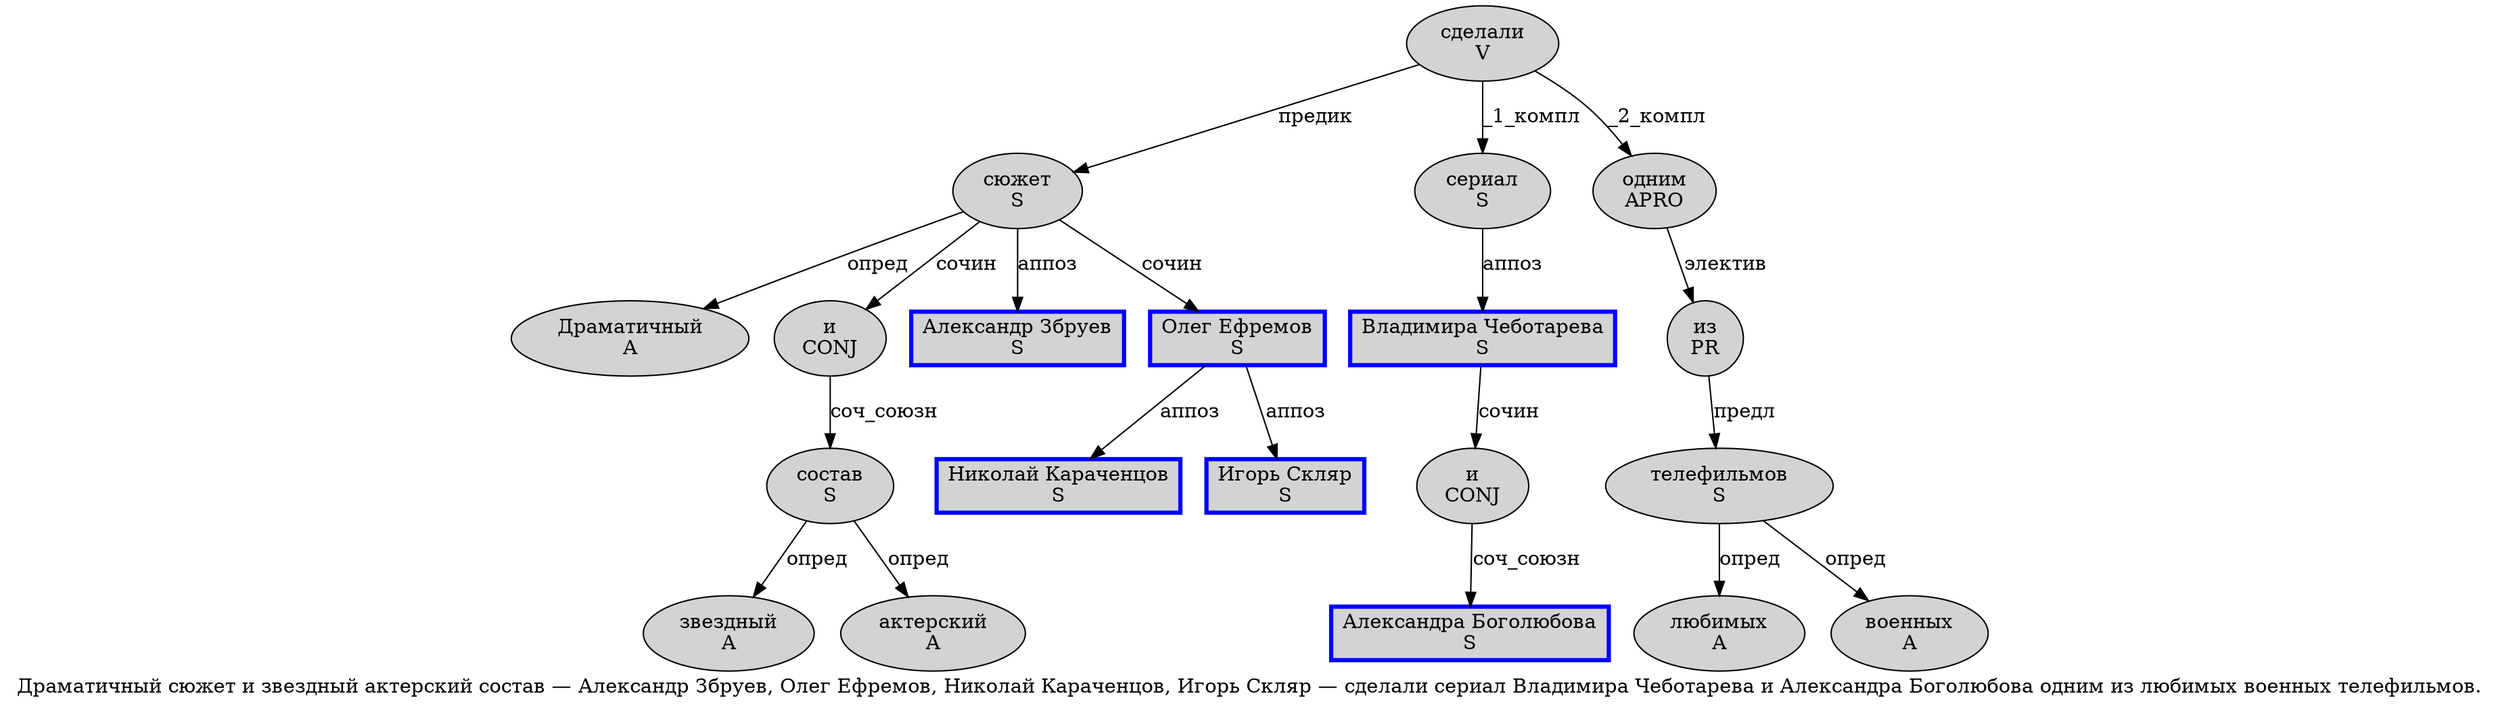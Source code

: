 digraph SENTENCE_443 {
	graph [label="Драматичный сюжет и звездный актерский состав — Александр Збруев, Олег Ефремов, Николай Караченцов, Игорь Скляр — сделали сериал Владимира Чеботарева и Александра Боголюбова одним из любимых военных телефильмов."]
	node [style=filled]
		0 [label="Драматичный
A" color="" fillcolor=lightgray penwidth=1 shape=ellipse]
		1 [label="сюжет
S" color="" fillcolor=lightgray penwidth=1 shape=ellipse]
		2 [label="и
CONJ" color="" fillcolor=lightgray penwidth=1 shape=ellipse]
		3 [label="звездный
A" color="" fillcolor=lightgray penwidth=1 shape=ellipse]
		4 [label="актерский
A" color="" fillcolor=lightgray penwidth=1 shape=ellipse]
		5 [label="состав
S" color="" fillcolor=lightgray penwidth=1 shape=ellipse]
		7 [label="Александр Збруев
S" color=blue fillcolor=lightgray penwidth=3 shape=box]
		9 [label="Олег Ефремов
S" color=blue fillcolor=lightgray penwidth=3 shape=box]
		11 [label="Николай Караченцов
S" color=blue fillcolor=lightgray penwidth=3 shape=box]
		13 [label="Игорь Скляр
S" color=blue fillcolor=lightgray penwidth=3 shape=box]
		15 [label="сделали
V" color="" fillcolor=lightgray penwidth=1 shape=ellipse]
		16 [label="сериал
S" color="" fillcolor=lightgray penwidth=1 shape=ellipse]
		17 [label="Владимира Чеботарева
S" color=blue fillcolor=lightgray penwidth=3 shape=box]
		18 [label="и
CONJ" color="" fillcolor=lightgray penwidth=1 shape=ellipse]
		19 [label="Александра Боголюбова
S" color=blue fillcolor=lightgray penwidth=3 shape=box]
		20 [label="одним
APRO" color="" fillcolor=lightgray penwidth=1 shape=ellipse]
		21 [label="из
PR" color="" fillcolor=lightgray penwidth=1 shape=ellipse]
		22 [label="любимых
A" color="" fillcolor=lightgray penwidth=1 shape=ellipse]
		23 [label="военных
A" color="" fillcolor=lightgray penwidth=1 shape=ellipse]
		24 [label="телефильмов
S" color="" fillcolor=lightgray penwidth=1 shape=ellipse]
			20 -> 21 [label="электив"]
			5 -> 3 [label="опред"]
			5 -> 4 [label="опред"]
			24 -> 22 [label="опред"]
			24 -> 23 [label="опред"]
			2 -> 5 [label="соч_союзн"]
			18 -> 19 [label="соч_союзн"]
			21 -> 24 [label="предл"]
			1 -> 0 [label="опред"]
			1 -> 2 [label="сочин"]
			1 -> 7 [label="аппоз"]
			1 -> 9 [label="сочин"]
			17 -> 18 [label="сочин"]
			9 -> 11 [label="аппоз"]
			9 -> 13 [label="аппоз"]
			15 -> 1 [label="предик"]
			15 -> 16 [label="_1_компл"]
			15 -> 20 [label="_2_компл"]
			16 -> 17 [label="аппоз"]
}